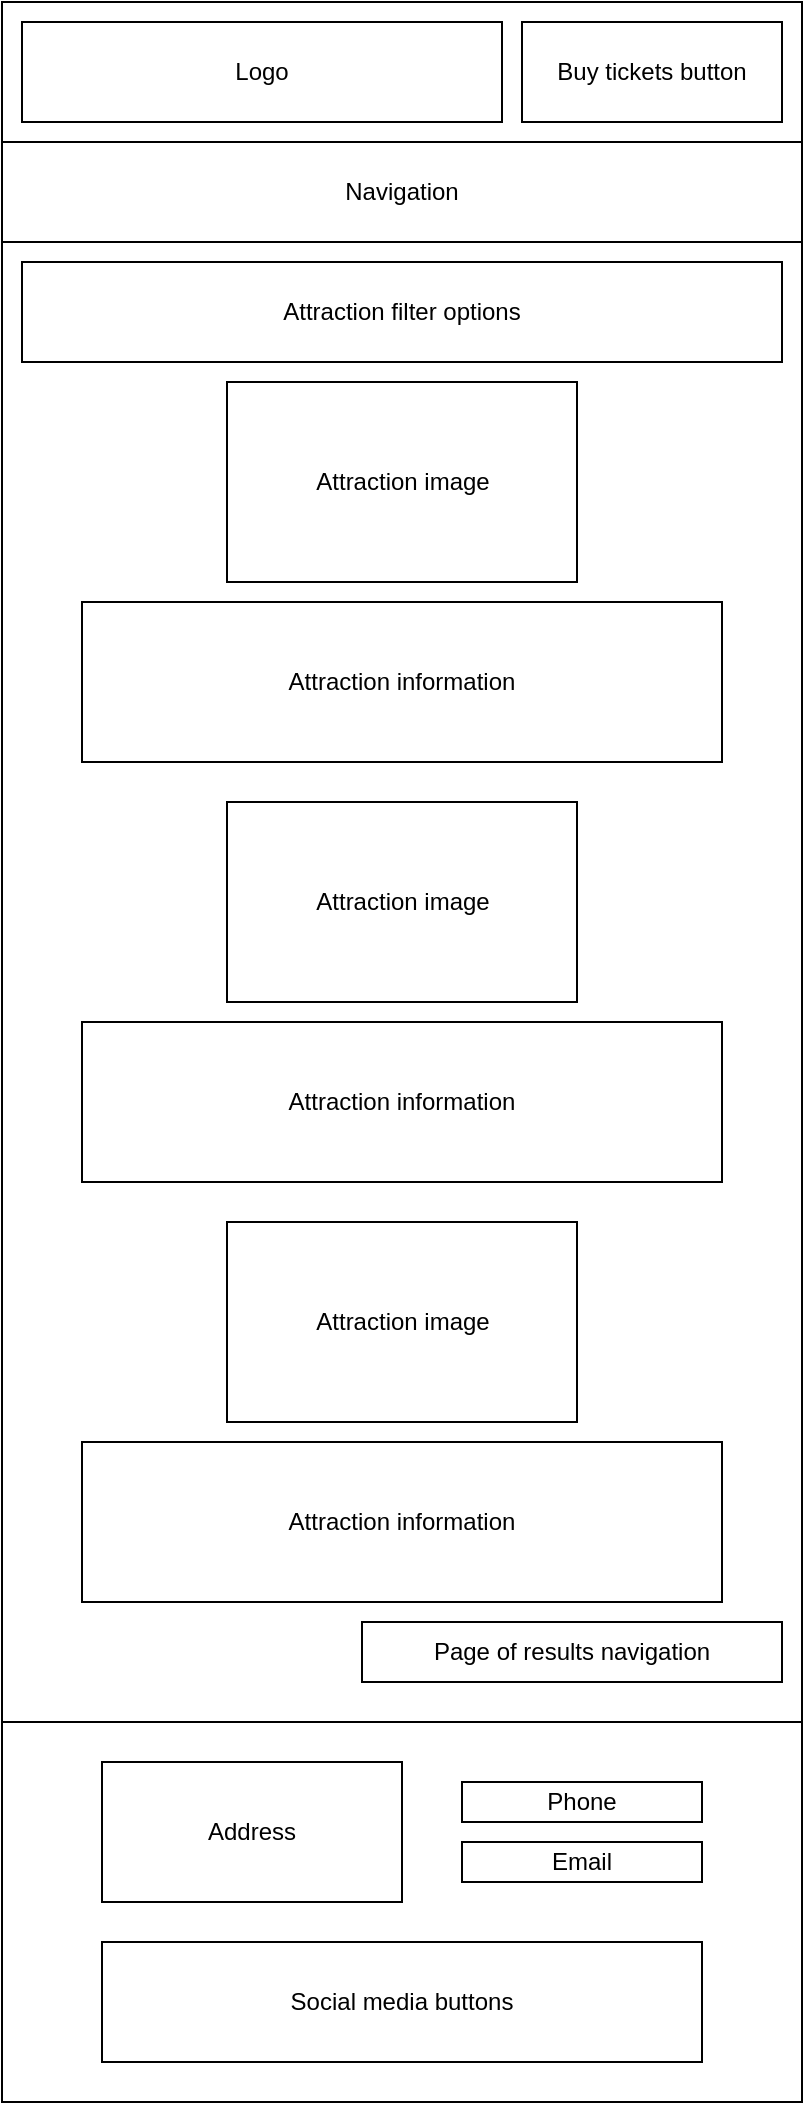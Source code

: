 <mxfile version="13.10.0" type="github">
  <diagram id="9Hw6Vr-7h3pMYh5VBa0q" name="Page-1">
    <mxGraphModel dx="1087" dy="1061" grid="1" gridSize="10" guides="1" tooltips="1" connect="1" arrows="1" fold="1" page="1" pageScale="1" pageWidth="827" pageHeight="1169" math="0" shadow="0">
      <root>
        <mxCell id="0" />
        <mxCell id="1" parent="0" />
        <mxCell id="IbGQemOW2Y28JKWkVA5o-4" value="" style="rounded=0;whiteSpace=wrap;html=1;" parent="1" vertex="1">
          <mxGeometry x="214" y="160" width="400" height="740" as="geometry" />
        </mxCell>
        <mxCell id="IbGQemOW2Y28JKWkVA5o-5" value="" style="rounded=0;whiteSpace=wrap;html=1;" parent="1" vertex="1">
          <mxGeometry x="214" y="900" width="400" height="190" as="geometry" />
        </mxCell>
        <mxCell id="IbGQemOW2Y28JKWkVA5o-11" value="Attraction image" style="rounded=0;whiteSpace=wrap;html=1;" parent="1" vertex="1">
          <mxGeometry x="326.5" y="230" width="175" height="100" as="geometry" />
        </mxCell>
        <mxCell id="IbGQemOW2Y28JKWkVA5o-13" value="Attraction information" style="rounded=0;whiteSpace=wrap;html=1;" parent="1" vertex="1">
          <mxGeometry x="254" y="340" width="320" height="80" as="geometry" />
        </mxCell>
        <mxCell id="IbGQemOW2Y28JKWkVA5o-24" value="Address" style="rounded=0;whiteSpace=wrap;html=1;" parent="1" vertex="1">
          <mxGeometry x="264" y="920" width="150" height="70" as="geometry" />
        </mxCell>
        <mxCell id="IbGQemOW2Y28JKWkVA5o-25" value="Email" style="rounded=0;whiteSpace=wrap;html=1;" parent="1" vertex="1">
          <mxGeometry x="444" y="960" width="120" height="20" as="geometry" />
        </mxCell>
        <mxCell id="IbGQemOW2Y28JKWkVA5o-26" value="Phone" style="rounded=0;whiteSpace=wrap;html=1;" parent="1" vertex="1">
          <mxGeometry x="444" y="930" width="120" height="20" as="geometry" />
        </mxCell>
        <mxCell id="Dg9ZwA2nGZHByh9lv0ck-1" value="Social media buttons" style="rounded=0;whiteSpace=wrap;html=1;" parent="1" vertex="1">
          <mxGeometry x="264" y="1010" width="300" height="60" as="geometry" />
        </mxCell>
        <mxCell id="38qWKcu99iO3Lw-Blun8-1" value="Attraction filter options" style="rounded=0;whiteSpace=wrap;html=1;" parent="1" vertex="1">
          <mxGeometry x="224" y="170" width="380" height="50" as="geometry" />
        </mxCell>
        <mxCell id="38qWKcu99iO3Lw-Blun8-2" value="Attraction image" style="rounded=0;whiteSpace=wrap;html=1;" parent="1" vertex="1">
          <mxGeometry x="326.5" y="440" width="175" height="100" as="geometry" />
        </mxCell>
        <mxCell id="38qWKcu99iO3Lw-Blun8-3" value="Attraction information" style="rounded=0;whiteSpace=wrap;html=1;" parent="1" vertex="1">
          <mxGeometry x="254" y="550" width="320" height="80" as="geometry" />
        </mxCell>
        <mxCell id="38qWKcu99iO3Lw-Blun8-4" value="Attraction image" style="rounded=0;whiteSpace=wrap;html=1;" parent="1" vertex="1">
          <mxGeometry x="326.5" y="650" width="175" height="100" as="geometry" />
        </mxCell>
        <mxCell id="38qWKcu99iO3Lw-Blun8-5" value="Attraction information" style="rounded=0;whiteSpace=wrap;html=1;" parent="1" vertex="1">
          <mxGeometry x="254" y="760" width="320" height="80" as="geometry" />
        </mxCell>
        <mxCell id="38qWKcu99iO3Lw-Blun8-6" value="Page of results navigation" style="rounded=0;whiteSpace=wrap;html=1;" parent="1" vertex="1">
          <mxGeometry x="394" y="850" width="210" height="30" as="geometry" />
        </mxCell>
        <mxCell id="f8TNRZcMhguGWcGovWrd-1" value="" style="rounded=0;whiteSpace=wrap;html=1;" parent="1" vertex="1">
          <mxGeometry x="214" y="40" width="400" height="70" as="geometry" />
        </mxCell>
        <mxCell id="f8TNRZcMhguGWcGovWrd-2" value="Logo" style="rounded=0;whiteSpace=wrap;html=1;" parent="1" vertex="1">
          <mxGeometry x="224" y="50" width="240" height="50" as="geometry" />
        </mxCell>
        <mxCell id="f8TNRZcMhguGWcGovWrd-3" value="Navigation" style="rounded=0;whiteSpace=wrap;html=1;" parent="1" vertex="1">
          <mxGeometry x="214" y="110" width="400" height="50" as="geometry" />
        </mxCell>
        <mxCell id="f8TNRZcMhguGWcGovWrd-4" value="Buy tickets button" style="rounded=0;whiteSpace=wrap;html=1;" parent="1" vertex="1">
          <mxGeometry x="474" y="50" width="130" height="50" as="geometry" />
        </mxCell>
      </root>
    </mxGraphModel>
  </diagram>
</mxfile>
